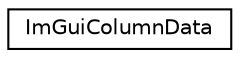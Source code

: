 digraph "Graphical Class Hierarchy"
{
  edge [fontname="Helvetica",fontsize="10",labelfontname="Helvetica",labelfontsize="10"];
  node [fontname="Helvetica",fontsize="10",shape=record];
  rankdir="LR";
  Node0 [label="ImGuiColumnData",height=0.2,width=0.4,color="black", fillcolor="white", style="filled",URL="$structImGuiColumnData.html"];
}
